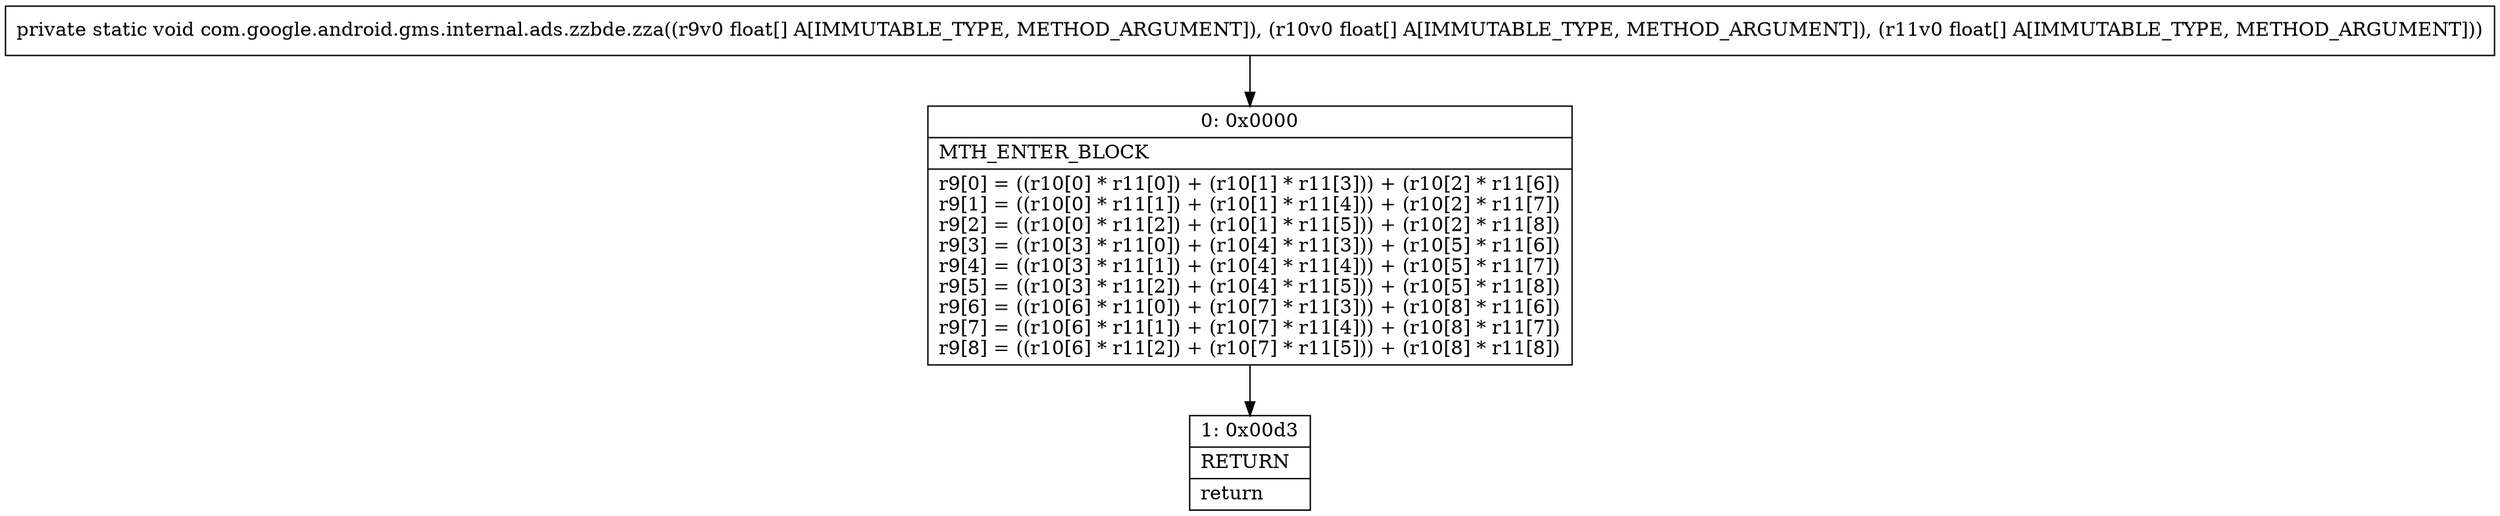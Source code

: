 digraph "CFG forcom.google.android.gms.internal.ads.zzbde.zza([F[F[F)V" {
Node_0 [shape=record,label="{0\:\ 0x0000|MTH_ENTER_BLOCK\l|r9[0] = ((r10[0] * r11[0]) + (r10[1] * r11[3])) + (r10[2] * r11[6])\lr9[1] = ((r10[0] * r11[1]) + (r10[1] * r11[4])) + (r10[2] * r11[7])\lr9[2] = ((r10[0] * r11[2]) + (r10[1] * r11[5])) + (r10[2] * r11[8])\lr9[3] = ((r10[3] * r11[0]) + (r10[4] * r11[3])) + (r10[5] * r11[6])\lr9[4] = ((r10[3] * r11[1]) + (r10[4] * r11[4])) + (r10[5] * r11[7])\lr9[5] = ((r10[3] * r11[2]) + (r10[4] * r11[5])) + (r10[5] * r11[8])\lr9[6] = ((r10[6] * r11[0]) + (r10[7] * r11[3])) + (r10[8] * r11[6])\lr9[7] = ((r10[6] * r11[1]) + (r10[7] * r11[4])) + (r10[8] * r11[7])\lr9[8] = ((r10[6] * r11[2]) + (r10[7] * r11[5])) + (r10[8] * r11[8])\l}"];
Node_1 [shape=record,label="{1\:\ 0x00d3|RETURN\l|return\l}"];
MethodNode[shape=record,label="{private static void com.google.android.gms.internal.ads.zzbde.zza((r9v0 float[] A[IMMUTABLE_TYPE, METHOD_ARGUMENT]), (r10v0 float[] A[IMMUTABLE_TYPE, METHOD_ARGUMENT]), (r11v0 float[] A[IMMUTABLE_TYPE, METHOD_ARGUMENT])) }"];
MethodNode -> Node_0;
Node_0 -> Node_1;
}

